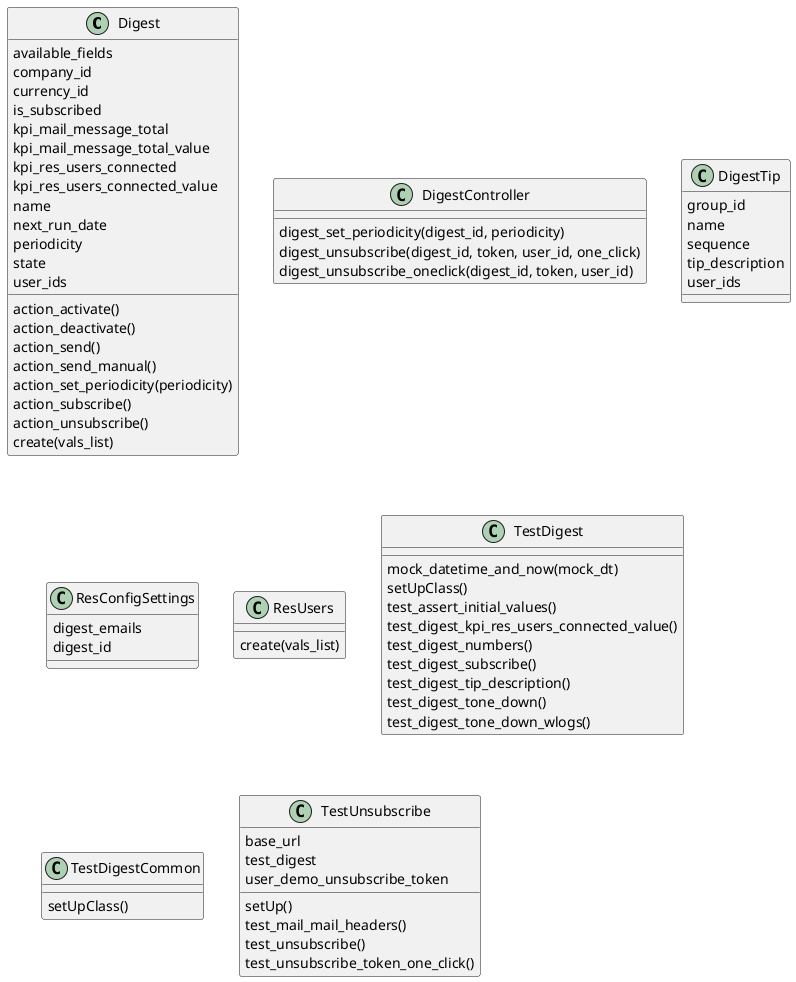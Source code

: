 @startuml classes_digest
set namespaceSeparator none
class "Digest" as odoo_src.odoo.addons.digest.models.digest.Digest {
  available_fields
  company_id
  currency_id
  is_subscribed
  kpi_mail_message_total
  kpi_mail_message_total_value
  kpi_res_users_connected
  kpi_res_users_connected_value
  name
  next_run_date
  periodicity
  state
  user_ids
  action_activate()
  action_deactivate()
  action_send()
  action_send_manual()
  action_set_periodicity(periodicity)
  action_subscribe()
  action_unsubscribe()
  create(vals_list)
}
class "DigestController" as odoo_src.odoo.addons.digest.controllers.portal.DigestController {
  digest_set_periodicity(digest_id, periodicity)
  digest_unsubscribe(digest_id, token, user_id, one_click)
  digest_unsubscribe_oneclick(digest_id, token, user_id)
}
class "DigestTip" as odoo_src.odoo.addons.digest.models.digest_tip.DigestTip {
  group_id
  name
  sequence
  tip_description
  user_ids
}
class "ResConfigSettings" as odoo_src.odoo.addons.digest.models.res_config_settings.ResConfigSettings {
  digest_emails
  digest_id
}
class "ResUsers" as odoo_src.odoo.addons.digest.models.res_users.ResUsers {
  create(vals_list)
}
class "TestDigest" as odoo_src.odoo.addons.digest.tests.test_digest.TestDigest {
  mock_datetime_and_now(mock_dt)
  setUpClass()
  test_assert_initial_values()
  test_digest_kpi_res_users_connected_value()
  test_digest_numbers()
  test_digest_subscribe()
  test_digest_tip_description()
  test_digest_tone_down()
  test_digest_tone_down_wlogs()
}
class "TestDigestCommon" as odoo_src.odoo.addons.digest.tests.common.TestDigestCommon {
  setUpClass()
}
class "TestUnsubscribe" as odoo_src.odoo.addons.digest.tests.test_digest.TestUnsubscribe {
  base_url
  test_digest
  user_demo_unsubscribe_token
  setUp()
  test_mail_mail_headers()
  test_unsubscribe()
  test_unsubscribe_token_one_click()
}
@enduml
